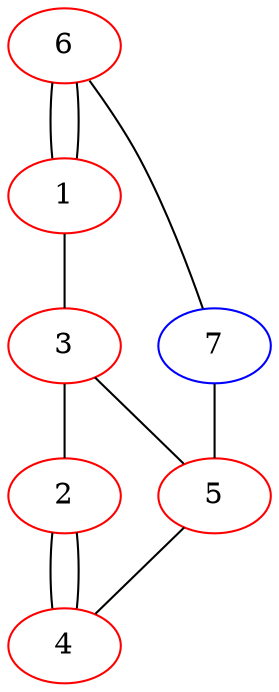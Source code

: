 graph {
  6 -- 1;
  1 -- 6;
  1 -- 3 [weight=2];
  3 -- 2 [weight=2];
  2 -- 4 -- 2;
  3 -- 5 -- 4;
  6--7--5
  1 [color="red"];
  2 [color="red"];
  3 [color="red"];
  4 [color="red"];
  5 [color="red"];
  6 [color="red"];
  7 [color="blue"];

}
